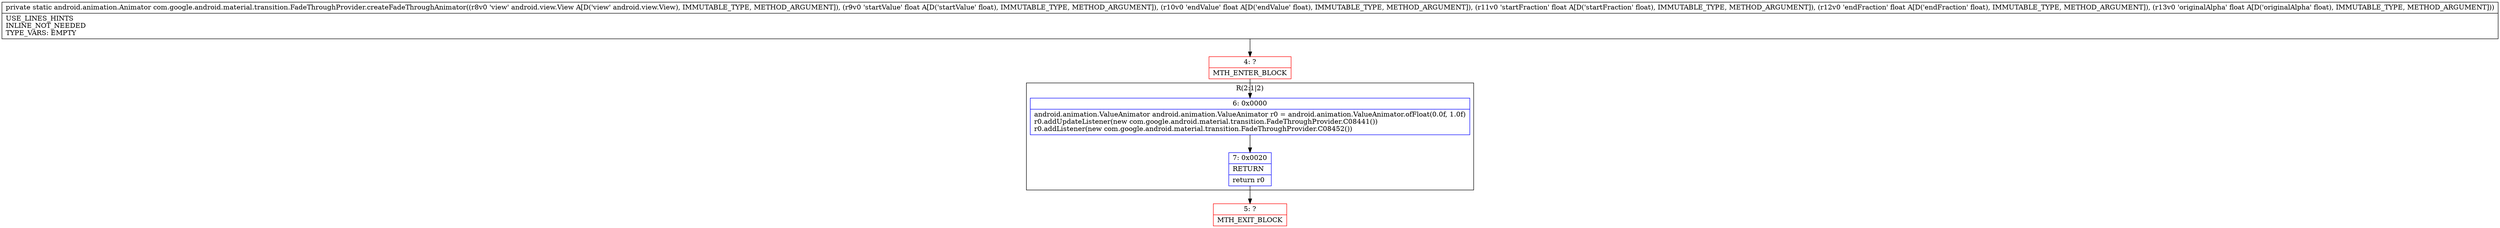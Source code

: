 digraph "CFG forcom.google.android.material.transition.FadeThroughProvider.createFadeThroughAnimator(Landroid\/view\/View;FFFFF)Landroid\/animation\/Animator;" {
subgraph cluster_Region_2064862303 {
label = "R(2:1|2)";
node [shape=record,color=blue];
Node_6 [shape=record,label="{6\:\ 0x0000|android.animation.ValueAnimator android.animation.ValueAnimator r0 = android.animation.ValueAnimator.ofFloat(0.0f, 1.0f)\lr0.addUpdateListener(new com.google.android.material.transition.FadeThroughProvider.C08441())\lr0.addListener(new com.google.android.material.transition.FadeThroughProvider.C08452())\l}"];
Node_7 [shape=record,label="{7\:\ 0x0020|RETURN\l|return r0\l}"];
}
Node_4 [shape=record,color=red,label="{4\:\ ?|MTH_ENTER_BLOCK\l}"];
Node_5 [shape=record,color=red,label="{5\:\ ?|MTH_EXIT_BLOCK\l}"];
MethodNode[shape=record,label="{private static android.animation.Animator com.google.android.material.transition.FadeThroughProvider.createFadeThroughAnimator((r8v0 'view' android.view.View A[D('view' android.view.View), IMMUTABLE_TYPE, METHOD_ARGUMENT]), (r9v0 'startValue' float A[D('startValue' float), IMMUTABLE_TYPE, METHOD_ARGUMENT]), (r10v0 'endValue' float A[D('endValue' float), IMMUTABLE_TYPE, METHOD_ARGUMENT]), (r11v0 'startFraction' float A[D('startFraction' float), IMMUTABLE_TYPE, METHOD_ARGUMENT]), (r12v0 'endFraction' float A[D('endFraction' float), IMMUTABLE_TYPE, METHOD_ARGUMENT]), (r13v0 'originalAlpha' float A[D('originalAlpha' float), IMMUTABLE_TYPE, METHOD_ARGUMENT]))  | USE_LINES_HINTS\lINLINE_NOT_NEEDED\lTYPE_VARS: EMPTY\l}"];
MethodNode -> Node_4;Node_6 -> Node_7;
Node_7 -> Node_5;
Node_4 -> Node_6;
}

